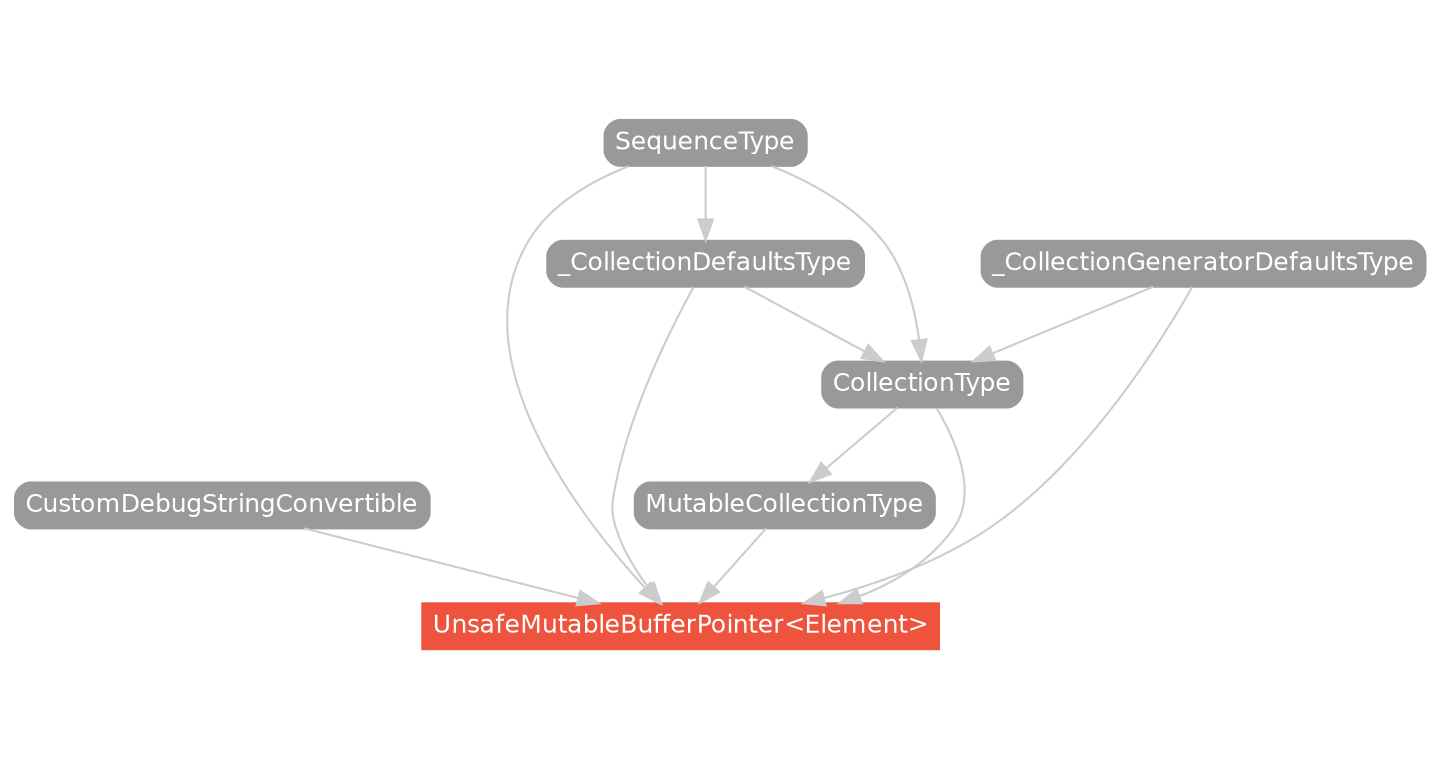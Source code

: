 strict digraph "UnsafeMutableBufferPointer<Element> - Type Hierarchy - SwiftDoc.org" {
    pad="0.1,0.8"
    node [shape=box, style="filled,rounded", color="#999999", fillcolor="#999999", fontcolor=white, fontname=Helvetica, fontnames="Helvetica,sansserif", fontsize=12, margin="0.07,0.05", height="0.3"]
    edge [color="#cccccc"]
    "CollectionType" [URL="/protocol/CollectionType/"]
    "CustomDebugStringConvertible" [URL="/protocol/CustomDebugStringConvertible/"]
    "MutableCollectionType" [URL="/protocol/MutableCollectionType/"]
    "SequenceType" [URL="/protocol/SequenceType/"]
    "UnsafeMutableBufferPointer<Element>" [URL="/type/UnsafeMutableBufferPointer/", style="filled", fillcolor="#ee543d", color="#ee543d"]
    "_CollectionDefaultsType" [URL="/protocol/_CollectionDefaultsType/"]
    "_CollectionGeneratorDefaultsType" [URL="/protocol/_CollectionGeneratorDefaultsType/"]    "MutableCollectionType" -> "UnsafeMutableBufferPointer<Element>"
    "CollectionType" -> "UnsafeMutableBufferPointer<Element>"
    "SequenceType" -> "UnsafeMutableBufferPointer<Element>"
    "_CollectionDefaultsType" -> "UnsafeMutableBufferPointer<Element>"
    "_CollectionGeneratorDefaultsType" -> "UnsafeMutableBufferPointer<Element>"
    "CustomDebugStringConvertible" -> "UnsafeMutableBufferPointer<Element>"
    "CollectionType" -> "MutableCollectionType"
    "SequenceType" -> "CollectionType"
    "_CollectionDefaultsType" -> "CollectionType"
    "_CollectionGeneratorDefaultsType" -> "CollectionType"
    "SequenceType" -> "_CollectionDefaultsType"
    "SequenceType" -> "CollectionType"
    "_CollectionDefaultsType" -> "CollectionType"
    "_CollectionGeneratorDefaultsType" -> "CollectionType"
    "SequenceType" -> "_CollectionDefaultsType"
    "SequenceType" -> "_CollectionDefaultsType"
    subgraph Types {
        rank = max; "UnsafeMutableBufferPointer<Element>";
    }
}